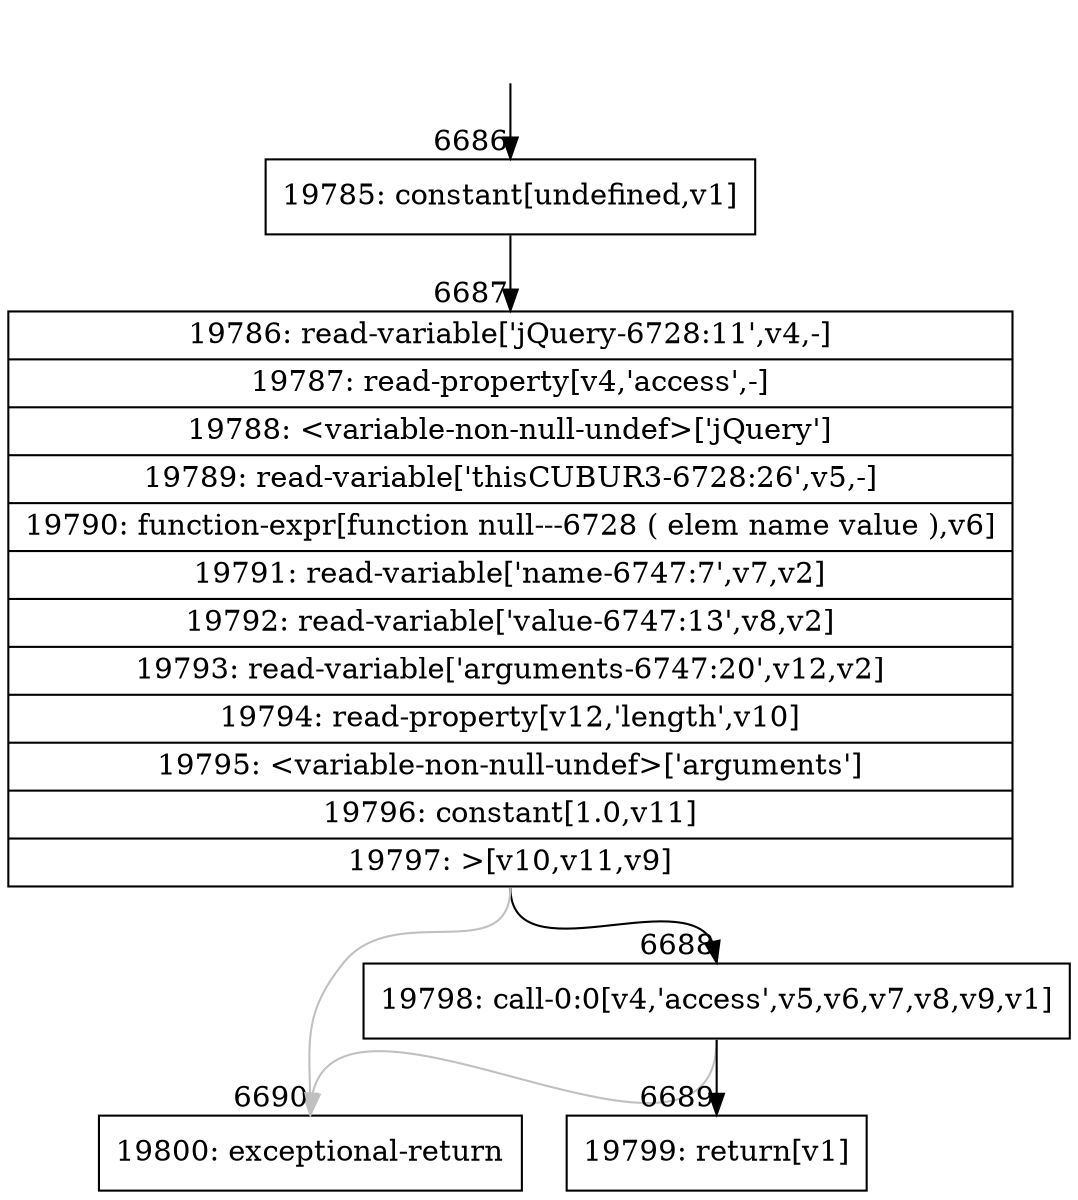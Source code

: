 digraph {
rankdir="TD"
BB_entry420[shape=none,label=""];
BB_entry420 -> BB6686 [tailport=s, headport=n, headlabel="    6686"]
BB6686 [shape=record label="{19785: constant[undefined,v1]}" ] 
BB6686 -> BB6687 [tailport=s, headport=n, headlabel="      6687"]
BB6687 [shape=record label="{19786: read-variable['jQuery-6728:11',v4,-]|19787: read-property[v4,'access',-]|19788: \<variable-non-null-undef\>['jQuery']|19789: read-variable['thisCUBUR3-6728:26',v5,-]|19790: function-expr[function null---6728 ( elem name value ),v6]|19791: read-variable['name-6747:7',v7,v2]|19792: read-variable['value-6747:13',v8,v2]|19793: read-variable['arguments-6747:20',v12,v2]|19794: read-property[v12,'length',v10]|19795: \<variable-non-null-undef\>['arguments']|19796: constant[1.0,v11]|19797: \>[v10,v11,v9]}" ] 
BB6687 -> BB6688 [tailport=s, headport=n, headlabel="      6688"]
BB6687 -> BB6690 [tailport=s, headport=n, color=gray, headlabel="      6690"]
BB6688 [shape=record label="{19798: call-0:0[v4,'access',v5,v6,v7,v8,v9,v1]}" ] 
BB6688 -> BB6689 [tailport=s, headport=n, headlabel="      6689"]
BB6688 -> BB6690 [tailport=s, headport=n, color=gray]
BB6689 [shape=record label="{19799: return[v1]}" ] 
BB6690 [shape=record label="{19800: exceptional-return}" ] 
}
